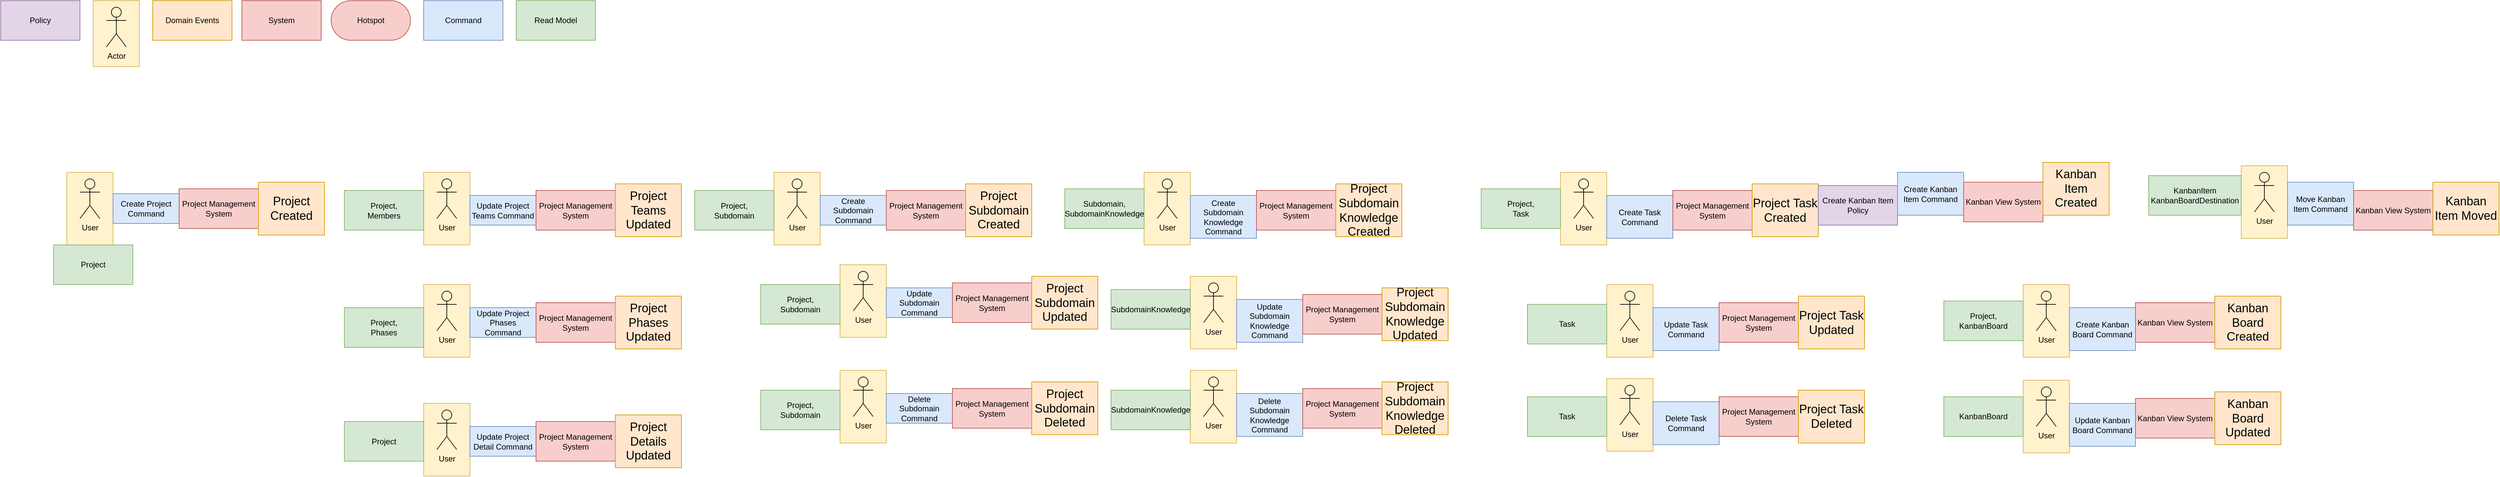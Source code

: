 <mxfile version="20.3.0" type="device" pages="4"><diagram id="awZ7ZbeCZKzkO3eh-O7x" name="EventStorm"><mxGraphModel dx="965" dy="740" grid="1" gridSize="10" guides="1" tooltips="1" connect="1" arrows="1" fold="1" page="1" pageScale="1" pageWidth="850" pageHeight="1100" math="0" shadow="0"><root><mxCell id="0"/><mxCell id="1" parent="0"/><mxCell id="ahJF2zQl3gTKOK14iKDQ-1" value="Policy" style="rounded=0;whiteSpace=wrap;html=1;fillColor=#e1d5e7;strokeColor=#9673a6;" parent="1" vertex="1"><mxGeometry width="120" height="60" as="geometry"/></mxCell><mxCell id="ahJF2zQl3gTKOK14iKDQ-2" value="Domain Events" style="rounded=0;whiteSpace=wrap;html=1;strokeColor=#d79b00;fillColor=#ffe6cc;" parent="1" vertex="1"><mxGeometry x="230" width="120" height="60" as="geometry"/></mxCell><mxCell id="ahJF2zQl3gTKOK14iKDQ-3" value="System" style="rounded=0;whiteSpace=wrap;html=1;strokeColor=#b85450;fillColor=#f8cecc;" parent="1" vertex="1"><mxGeometry x="365" width="120" height="60" as="geometry"/></mxCell><mxCell id="ahJF2zQl3gTKOK14iKDQ-4" value="Hotspot" style="rounded=1;whiteSpace=wrap;html=1;strokeColor=#b85450;arcSize=50;fillColor=#f8cecc;" parent="1" vertex="1"><mxGeometry x="500" width="120" height="60" as="geometry"/></mxCell><mxCell id="ahJF2zQl3gTKOK14iKDQ-5" value="Read Model" style="rounded=0;whiteSpace=wrap;html=1;strokeColor=#82b366;fillColor=#d5e8d4;" parent="1" vertex="1"><mxGeometry x="780" width="120" height="60" as="geometry"/></mxCell><mxCell id="ahJF2zQl3gTKOK14iKDQ-6" value="Command" style="rounded=0;whiteSpace=wrap;html=1;strokeColor=#6c8ebf;fillColor=#dae8fc;" parent="1" vertex="1"><mxGeometry x="640" width="120" height="60" as="geometry"/></mxCell><mxCell id="ahJF2zQl3gTKOK14iKDQ-7" value="" style="group" parent="1" vertex="1" connectable="0"><mxGeometry x="140" width="70" height="100" as="geometry"/></mxCell><mxCell id="ahJF2zQl3gTKOK14iKDQ-8" value="" style="rounded=0;whiteSpace=wrap;html=1;fillColor=#fff2cc;strokeColor=#d6b656;" parent="ahJF2zQl3gTKOK14iKDQ-7" vertex="1"><mxGeometry width="70" height="100" as="geometry"/></mxCell><mxCell id="ahJF2zQl3gTKOK14iKDQ-9" value="Actor" style="shape=umlActor;verticalLabelPosition=bottom;verticalAlign=top;html=1;outlineConnect=0;fillColor=#fff2cc;strokeColor=#000000;" parent="ahJF2zQl3gTKOK14iKDQ-7" vertex="1"><mxGeometry x="20" y="10" width="30" height="60" as="geometry"/></mxCell><mxCell id="pCUORN92elPnOEYEL4jJ-4" value="" style="group" parent="1" vertex="1" connectable="0"><mxGeometry x="100" y="260" width="260" height="140" as="geometry"/></mxCell><mxCell id="pCUORN92elPnOEYEL4jJ-5" value="" style="rounded=0;whiteSpace=wrap;html=1;fillColor=#fff2cc;strokeColor=#d6b656;" parent="pCUORN92elPnOEYEL4jJ-4" vertex="1"><mxGeometry width="70" height="110" as="geometry"/></mxCell><mxCell id="pCUORN92elPnOEYEL4jJ-6" value="User" style="shape=umlActor;verticalLabelPosition=bottom;verticalAlign=top;html=1;outlineConnect=0;fillColor=#fff2cc;strokeColor=#000000;" parent="pCUORN92elPnOEYEL4jJ-4" vertex="1"><mxGeometry x="20" y="10" width="30" height="60" as="geometry"/></mxCell><mxCell id="pCUORN92elPnOEYEL4jJ-7" value="Create Project Command" style="rounded=0;whiteSpace=wrap;html=1;strokeColor=#6c8ebf;fillColor=#dae8fc;" parent="1" vertex="1"><mxGeometry x="170" y="292.5" width="100" height="45" as="geometry"/></mxCell><mxCell id="pCUORN92elPnOEYEL4jJ-8" value="Project Management System" style="rounded=0;whiteSpace=wrap;html=1;strokeColor=#b85450;fillColor=#f8cecc;" parent="1" vertex="1"><mxGeometry x="270" y="285" width="120" height="60" as="geometry"/></mxCell><mxCell id="pCUORN92elPnOEYEL4jJ-9" value="&lt;font style=&quot;font-size: 18px;&quot;&gt;Project Created&lt;/font&gt;" style="rounded=0;whiteSpace=wrap;html=1;strokeColor=#d79b00;fillColor=#ffe6cc;" parent="1" vertex="1"><mxGeometry x="390" y="275" width="100" height="80" as="geometry"/></mxCell><mxCell id="pCUORN92elPnOEYEL4jJ-11" value="" style="group" parent="1" vertex="1" connectable="0"><mxGeometry x="640" y="260" width="70" height="110" as="geometry"/></mxCell><mxCell id="pCUORN92elPnOEYEL4jJ-12" value="" style="rounded=0;whiteSpace=wrap;html=1;fillColor=#fff2cc;strokeColor=#d6b656;" parent="pCUORN92elPnOEYEL4jJ-11" vertex="1"><mxGeometry width="70" height="110" as="geometry"/></mxCell><mxCell id="pCUORN92elPnOEYEL4jJ-13" value="User" style="shape=umlActor;verticalLabelPosition=bottom;verticalAlign=top;html=1;outlineConnect=0;fillColor=#fff2cc;strokeColor=#000000;" parent="pCUORN92elPnOEYEL4jJ-11" vertex="1"><mxGeometry x="20" y="10" width="30" height="60" as="geometry"/></mxCell><mxCell id="pCUORN92elPnOEYEL4jJ-14" value="Update Project Teams Command" style="rounded=0;whiteSpace=wrap;html=1;strokeColor=#6c8ebf;fillColor=#dae8fc;" parent="1" vertex="1"><mxGeometry x="710" y="295" width="100" height="45" as="geometry"/></mxCell><mxCell id="pCUORN92elPnOEYEL4jJ-15" value="Project Management System" style="rounded=0;whiteSpace=wrap;html=1;strokeColor=#b85450;fillColor=#f8cecc;" parent="1" vertex="1"><mxGeometry x="810" y="287.5" width="120" height="60" as="geometry"/></mxCell><mxCell id="pCUORN92elPnOEYEL4jJ-16" value="&lt;font style=&quot;font-size: 18px;&quot;&gt;Project Teams Updated&lt;/font&gt;" style="rounded=0;whiteSpace=wrap;html=1;strokeColor=#d79b00;fillColor=#ffe6cc;" parent="1" vertex="1"><mxGeometry x="930" y="277.5" width="100" height="80" as="geometry"/></mxCell><mxCell id="pCUORN92elPnOEYEL4jJ-31" value="" style="group" parent="1" vertex="1" connectable="0"><mxGeometry x="640" y="430" width="70" height="110" as="geometry"/></mxCell><mxCell id="pCUORN92elPnOEYEL4jJ-32" value="" style="rounded=0;whiteSpace=wrap;html=1;fillColor=#fff2cc;strokeColor=#d6b656;" parent="pCUORN92elPnOEYEL4jJ-31" vertex="1"><mxGeometry width="70" height="110" as="geometry"/></mxCell><mxCell id="pCUORN92elPnOEYEL4jJ-33" value="User" style="shape=umlActor;verticalLabelPosition=bottom;verticalAlign=top;html=1;outlineConnect=0;fillColor=#fff2cc;strokeColor=#000000;" parent="pCUORN92elPnOEYEL4jJ-31" vertex="1"><mxGeometry x="20" y="10" width="30" height="60" as="geometry"/></mxCell><mxCell id="pCUORN92elPnOEYEL4jJ-34" value="Update Project Phases Command" style="rounded=0;whiteSpace=wrap;html=1;strokeColor=#6c8ebf;fillColor=#dae8fc;" parent="1" vertex="1"><mxGeometry x="710" y="465" width="100" height="45" as="geometry"/></mxCell><mxCell id="pCUORN92elPnOEYEL4jJ-35" value="Project Management System" style="rounded=0;whiteSpace=wrap;html=1;strokeColor=#b85450;fillColor=#f8cecc;" parent="1" vertex="1"><mxGeometry x="810" y="457.5" width="120" height="60" as="geometry"/></mxCell><mxCell id="pCUORN92elPnOEYEL4jJ-36" value="&lt;font style=&quot;font-size: 18px;&quot;&gt;Project Phases Updated&lt;/font&gt;" style="rounded=0;whiteSpace=wrap;html=1;strokeColor=#d79b00;fillColor=#ffe6cc;" parent="1" vertex="1"><mxGeometry x="930" y="447.5" width="100" height="80" as="geometry"/></mxCell><mxCell id="pCUORN92elPnOEYEL4jJ-37" value="" style="group" parent="1" vertex="1" connectable="0"><mxGeometry x="640" y="610" width="70" height="110" as="geometry"/></mxCell><mxCell id="pCUORN92elPnOEYEL4jJ-38" value="" style="rounded=0;whiteSpace=wrap;html=1;fillColor=#fff2cc;strokeColor=#d6b656;" parent="pCUORN92elPnOEYEL4jJ-37" vertex="1"><mxGeometry width="70" height="110" as="geometry"/></mxCell><mxCell id="pCUORN92elPnOEYEL4jJ-39" value="User" style="shape=umlActor;verticalLabelPosition=bottom;verticalAlign=top;html=1;outlineConnect=0;fillColor=#fff2cc;strokeColor=#000000;" parent="pCUORN92elPnOEYEL4jJ-37" vertex="1"><mxGeometry x="20" y="10" width="30" height="60" as="geometry"/></mxCell><mxCell id="pCUORN92elPnOEYEL4jJ-40" value="Update Project Detail Command" style="rounded=0;whiteSpace=wrap;html=1;strokeColor=#6c8ebf;fillColor=#dae8fc;" parent="1" vertex="1"><mxGeometry x="710" y="645" width="100" height="45" as="geometry"/></mxCell><mxCell id="pCUORN92elPnOEYEL4jJ-41" value="Project Management System" style="rounded=0;whiteSpace=wrap;html=1;strokeColor=#b85450;fillColor=#f8cecc;" parent="1" vertex="1"><mxGeometry x="810" y="637.5" width="120" height="60" as="geometry"/></mxCell><mxCell id="pCUORN92elPnOEYEL4jJ-42" value="&lt;font style=&quot;font-size: 18px;&quot;&gt;Project Details Updated&lt;/font&gt;" style="rounded=0;whiteSpace=wrap;html=1;strokeColor=#d79b00;fillColor=#ffe6cc;" parent="1" vertex="1"><mxGeometry x="930" y="627.5" width="100" height="80" as="geometry"/></mxCell><mxCell id="pCUORN92elPnOEYEL4jJ-47" value="" style="group" parent="1" vertex="1" connectable="0"><mxGeometry x="1170" y="260" width="70" height="110" as="geometry"/></mxCell><mxCell id="pCUORN92elPnOEYEL4jJ-48" value="" style="rounded=0;whiteSpace=wrap;html=1;fillColor=#fff2cc;strokeColor=#d6b656;" parent="pCUORN92elPnOEYEL4jJ-47" vertex="1"><mxGeometry width="70" height="110" as="geometry"/></mxCell><mxCell id="pCUORN92elPnOEYEL4jJ-49" value="User" style="shape=umlActor;verticalLabelPosition=bottom;verticalAlign=top;html=1;outlineConnect=0;fillColor=#fff2cc;strokeColor=#000000;" parent="pCUORN92elPnOEYEL4jJ-47" vertex="1"><mxGeometry x="20" y="10" width="30" height="60" as="geometry"/></mxCell><mxCell id="pCUORN92elPnOEYEL4jJ-50" value="Create Subdomain Command" style="rounded=0;whiteSpace=wrap;html=1;strokeColor=#6c8ebf;fillColor=#dae8fc;" parent="1" vertex="1"><mxGeometry x="1240" y="295" width="100" height="45" as="geometry"/></mxCell><mxCell id="pCUORN92elPnOEYEL4jJ-51" value="Project Management System" style="rounded=0;whiteSpace=wrap;html=1;strokeColor=#b85450;fillColor=#f8cecc;" parent="1" vertex="1"><mxGeometry x="1340" y="287.5" width="120" height="60" as="geometry"/></mxCell><mxCell id="pCUORN92elPnOEYEL4jJ-52" value="&lt;font style=&quot;font-size: 18px;&quot;&gt;Project Subdomain Created&lt;/font&gt;" style="rounded=0;whiteSpace=wrap;html=1;strokeColor=#d79b00;fillColor=#ffe6cc;" parent="1" vertex="1"><mxGeometry x="1460" y="277.5" width="100" height="80" as="geometry"/></mxCell><mxCell id="pCUORN92elPnOEYEL4jJ-53" value="" style="group" parent="1" vertex="1" connectable="0"><mxGeometry x="1270" y="400" width="70" height="110" as="geometry"/></mxCell><mxCell id="pCUORN92elPnOEYEL4jJ-54" value="" style="rounded=0;whiteSpace=wrap;html=1;fillColor=#fff2cc;strokeColor=#d6b656;" parent="pCUORN92elPnOEYEL4jJ-53" vertex="1"><mxGeometry width="70" height="110" as="geometry"/></mxCell><mxCell id="pCUORN92elPnOEYEL4jJ-55" value="User" style="shape=umlActor;verticalLabelPosition=bottom;verticalAlign=top;html=1;outlineConnect=0;fillColor=#fff2cc;strokeColor=#000000;" parent="pCUORN92elPnOEYEL4jJ-53" vertex="1"><mxGeometry x="20" y="10" width="30" height="60" as="geometry"/></mxCell><mxCell id="pCUORN92elPnOEYEL4jJ-56" value="Update Subdomain Command" style="rounded=0;whiteSpace=wrap;html=1;strokeColor=#6c8ebf;fillColor=#dae8fc;" parent="1" vertex="1"><mxGeometry x="1340" y="435" width="100" height="45" as="geometry"/></mxCell><mxCell id="pCUORN92elPnOEYEL4jJ-57" value="Project Management System" style="rounded=0;whiteSpace=wrap;html=1;strokeColor=#b85450;fillColor=#f8cecc;" parent="1" vertex="1"><mxGeometry x="1440" y="427.5" width="120" height="60" as="geometry"/></mxCell><mxCell id="pCUORN92elPnOEYEL4jJ-58" value="&lt;font style=&quot;font-size: 18px;&quot;&gt;Project Subdomain Updated&lt;/font&gt;" style="rounded=0;whiteSpace=wrap;html=1;strokeColor=#d79b00;fillColor=#ffe6cc;" parent="1" vertex="1"><mxGeometry x="1560" y="417.5" width="100" height="80" as="geometry"/></mxCell><mxCell id="pCUORN92elPnOEYEL4jJ-59" value="" style="group" parent="1" vertex="1" connectable="0"><mxGeometry x="1730" y="260" width="70" height="110" as="geometry"/></mxCell><mxCell id="pCUORN92elPnOEYEL4jJ-60" value="" style="rounded=0;whiteSpace=wrap;html=1;fillColor=#fff2cc;strokeColor=#d6b656;" parent="pCUORN92elPnOEYEL4jJ-59" vertex="1"><mxGeometry width="70" height="110" as="geometry"/></mxCell><mxCell id="pCUORN92elPnOEYEL4jJ-61" value="User" style="shape=umlActor;verticalLabelPosition=bottom;verticalAlign=top;html=1;outlineConnect=0;fillColor=#fff2cc;strokeColor=#000000;" parent="pCUORN92elPnOEYEL4jJ-59" vertex="1"><mxGeometry x="20" y="10" width="30" height="60" as="geometry"/></mxCell><mxCell id="pCUORN92elPnOEYEL4jJ-62" value="Create Subdomain Knowledge Command" style="rounded=0;whiteSpace=wrap;html=1;strokeColor=#6c8ebf;fillColor=#dae8fc;" parent="1" vertex="1"><mxGeometry x="1800" y="295" width="100" height="65" as="geometry"/></mxCell><mxCell id="pCUORN92elPnOEYEL4jJ-63" value="Project Management System" style="rounded=0;whiteSpace=wrap;html=1;strokeColor=#b85450;fillColor=#f8cecc;" parent="1" vertex="1"><mxGeometry x="1900" y="287.5" width="120" height="60" as="geometry"/></mxCell><mxCell id="pCUORN92elPnOEYEL4jJ-64" value="&lt;font style=&quot;font-size: 18px;&quot;&gt;Project Subdomain Knowledge Created&lt;/font&gt;" style="rounded=0;whiteSpace=wrap;html=1;strokeColor=#d79b00;fillColor=#ffe6cc;" parent="1" vertex="1"><mxGeometry x="2020" y="277.5" width="100" height="80" as="geometry"/></mxCell><mxCell id="pCUORN92elPnOEYEL4jJ-65" value="" style="group" parent="1" vertex="1" connectable="0"><mxGeometry x="1800" y="417.5" width="70" height="110" as="geometry"/></mxCell><mxCell id="pCUORN92elPnOEYEL4jJ-66" value="" style="rounded=0;whiteSpace=wrap;html=1;fillColor=#fff2cc;strokeColor=#d6b656;" parent="pCUORN92elPnOEYEL4jJ-65" vertex="1"><mxGeometry width="70" height="110" as="geometry"/></mxCell><mxCell id="pCUORN92elPnOEYEL4jJ-67" value="User" style="shape=umlActor;verticalLabelPosition=bottom;verticalAlign=top;html=1;outlineConnect=0;fillColor=#fff2cc;strokeColor=#000000;" parent="pCUORN92elPnOEYEL4jJ-65" vertex="1"><mxGeometry x="20" y="10" width="30" height="60" as="geometry"/></mxCell><mxCell id="pCUORN92elPnOEYEL4jJ-68" value="Update Subdomain Knowledge Command" style="rounded=0;whiteSpace=wrap;html=1;strokeColor=#6c8ebf;fillColor=#dae8fc;" parent="1" vertex="1"><mxGeometry x="1870" y="452.5" width="100" height="65" as="geometry"/></mxCell><mxCell id="pCUORN92elPnOEYEL4jJ-69" value="Project Management System" style="rounded=0;whiteSpace=wrap;html=1;strokeColor=#b85450;fillColor=#f8cecc;" parent="1" vertex="1"><mxGeometry x="1970" y="445" width="120" height="60" as="geometry"/></mxCell><mxCell id="pCUORN92elPnOEYEL4jJ-70" value="&lt;font style=&quot;font-size: 18px;&quot;&gt;Project Subdomain Knowledge Updated&lt;/font&gt;" style="rounded=0;whiteSpace=wrap;html=1;strokeColor=#d79b00;fillColor=#ffe6cc;" parent="1" vertex="1"><mxGeometry x="2090" y="435" width="100" height="80" as="geometry"/></mxCell><mxCell id="pCUORN92elPnOEYEL4jJ-79" value="" style="group" parent="1" vertex="1" connectable="0"><mxGeometry x="1270" y="560" width="70" height="110" as="geometry"/></mxCell><mxCell id="pCUORN92elPnOEYEL4jJ-80" value="" style="rounded=0;whiteSpace=wrap;html=1;fillColor=#fff2cc;strokeColor=#d6b656;" parent="pCUORN92elPnOEYEL4jJ-79" vertex="1"><mxGeometry width="70" height="110" as="geometry"/></mxCell><mxCell id="pCUORN92elPnOEYEL4jJ-81" value="User" style="shape=umlActor;verticalLabelPosition=bottom;verticalAlign=top;html=1;outlineConnect=0;fillColor=#fff2cc;strokeColor=#000000;" parent="pCUORN92elPnOEYEL4jJ-79" vertex="1"><mxGeometry x="20" y="10" width="30" height="60" as="geometry"/></mxCell><mxCell id="pCUORN92elPnOEYEL4jJ-82" value="Delete Subdomain Command" style="rounded=0;whiteSpace=wrap;html=1;strokeColor=#6c8ebf;fillColor=#dae8fc;" parent="1" vertex="1"><mxGeometry x="1340" y="595" width="100" height="45" as="geometry"/></mxCell><mxCell id="pCUORN92elPnOEYEL4jJ-83" value="Project Management System" style="rounded=0;whiteSpace=wrap;html=1;strokeColor=#b85450;fillColor=#f8cecc;" parent="1" vertex="1"><mxGeometry x="1440" y="587.5" width="120" height="60" as="geometry"/></mxCell><mxCell id="pCUORN92elPnOEYEL4jJ-84" value="&lt;font style=&quot;font-size: 18px;&quot;&gt;Project Subdomain Deleted&lt;/font&gt;" style="rounded=0;whiteSpace=wrap;html=1;strokeColor=#d79b00;fillColor=#ffe6cc;" parent="1" vertex="1"><mxGeometry x="1560" y="577.5" width="100" height="80" as="geometry"/></mxCell><mxCell id="pCUORN92elPnOEYEL4jJ-85" value="" style="group" parent="1" vertex="1" connectable="0"><mxGeometry x="1800" y="560" width="70" height="110" as="geometry"/></mxCell><mxCell id="pCUORN92elPnOEYEL4jJ-86" value="" style="rounded=0;whiteSpace=wrap;html=1;fillColor=#fff2cc;strokeColor=#d6b656;" parent="pCUORN92elPnOEYEL4jJ-85" vertex="1"><mxGeometry width="70" height="110" as="geometry"/></mxCell><mxCell id="pCUORN92elPnOEYEL4jJ-87" value="User" style="shape=umlActor;verticalLabelPosition=bottom;verticalAlign=top;html=1;outlineConnect=0;fillColor=#fff2cc;strokeColor=#000000;" parent="pCUORN92elPnOEYEL4jJ-85" vertex="1"><mxGeometry x="20" y="10" width="30" height="60" as="geometry"/></mxCell><mxCell id="pCUORN92elPnOEYEL4jJ-88" value="Delete Subdomain Knowledge Command" style="rounded=0;whiteSpace=wrap;html=1;strokeColor=#6c8ebf;fillColor=#dae8fc;" parent="1" vertex="1"><mxGeometry x="1870" y="595" width="100" height="65" as="geometry"/></mxCell><mxCell id="pCUORN92elPnOEYEL4jJ-89" value="Project Management System" style="rounded=0;whiteSpace=wrap;html=1;strokeColor=#b85450;fillColor=#f8cecc;" parent="1" vertex="1"><mxGeometry x="1970" y="587.5" width="120" height="60" as="geometry"/></mxCell><mxCell id="pCUORN92elPnOEYEL4jJ-90" value="&lt;font style=&quot;font-size: 18px;&quot;&gt;Project Subdomain Knowledge Deleted&lt;/font&gt;" style="rounded=0;whiteSpace=wrap;html=1;strokeColor=#d79b00;fillColor=#ffe6cc;" parent="1" vertex="1"><mxGeometry x="2090" y="577.5" width="100" height="80" as="geometry"/></mxCell><mxCell id="pCUORN92elPnOEYEL4jJ-91" value="" style="group" parent="1" vertex="1" connectable="0"><mxGeometry x="2360" y="260" width="70" height="110" as="geometry"/></mxCell><mxCell id="pCUORN92elPnOEYEL4jJ-92" value="" style="rounded=0;whiteSpace=wrap;html=1;fillColor=#fff2cc;strokeColor=#d6b656;" parent="pCUORN92elPnOEYEL4jJ-91" vertex="1"><mxGeometry width="70" height="110" as="geometry"/></mxCell><mxCell id="pCUORN92elPnOEYEL4jJ-93" value="User" style="shape=umlActor;verticalLabelPosition=bottom;verticalAlign=top;html=1;outlineConnect=0;fillColor=#fff2cc;strokeColor=#000000;" parent="pCUORN92elPnOEYEL4jJ-91" vertex="1"><mxGeometry x="20" y="10" width="30" height="60" as="geometry"/></mxCell><mxCell id="pCUORN92elPnOEYEL4jJ-94" value="Create Task Command" style="rounded=0;whiteSpace=wrap;html=1;strokeColor=#6c8ebf;fillColor=#dae8fc;" parent="1" vertex="1"><mxGeometry x="2430" y="295" width="100" height="65" as="geometry"/></mxCell><mxCell id="pCUORN92elPnOEYEL4jJ-95" value="Project Management System" style="rounded=0;whiteSpace=wrap;html=1;strokeColor=#b85450;fillColor=#f8cecc;" parent="1" vertex="1"><mxGeometry x="2530" y="287.5" width="120" height="60" as="geometry"/></mxCell><mxCell id="pCUORN92elPnOEYEL4jJ-96" value="&lt;font style=&quot;font-size: 18px;&quot;&gt;Project Task Created&lt;/font&gt;" style="rounded=0;whiteSpace=wrap;html=1;strokeColor=#d79b00;fillColor=#ffe6cc;" parent="1" vertex="1"><mxGeometry x="2650" y="277.5" width="100" height="80" as="geometry"/></mxCell><mxCell id="pCUORN92elPnOEYEL4jJ-97" value="" style="group" parent="1" vertex="1" connectable="0"><mxGeometry x="2430" y="430" width="70" height="110" as="geometry"/></mxCell><mxCell id="pCUORN92elPnOEYEL4jJ-98" value="" style="rounded=0;whiteSpace=wrap;html=1;fillColor=#fff2cc;strokeColor=#d6b656;" parent="pCUORN92elPnOEYEL4jJ-97" vertex="1"><mxGeometry width="70" height="110" as="geometry"/></mxCell><mxCell id="pCUORN92elPnOEYEL4jJ-99" value="User" style="shape=umlActor;verticalLabelPosition=bottom;verticalAlign=top;html=1;outlineConnect=0;fillColor=#fff2cc;strokeColor=#000000;" parent="pCUORN92elPnOEYEL4jJ-97" vertex="1"><mxGeometry x="20" y="10" width="30" height="60" as="geometry"/></mxCell><mxCell id="pCUORN92elPnOEYEL4jJ-100" value="Update Task Command" style="rounded=0;whiteSpace=wrap;html=1;strokeColor=#6c8ebf;fillColor=#dae8fc;" parent="1" vertex="1"><mxGeometry x="2500" y="465" width="100" height="65" as="geometry"/></mxCell><mxCell id="pCUORN92elPnOEYEL4jJ-101" value="Project Management System" style="rounded=0;whiteSpace=wrap;html=1;strokeColor=#b85450;fillColor=#f8cecc;" parent="1" vertex="1"><mxGeometry x="2600" y="457.5" width="120" height="60" as="geometry"/></mxCell><mxCell id="pCUORN92elPnOEYEL4jJ-102" value="&lt;font style=&quot;font-size: 18px;&quot;&gt;Project Task Updated&lt;/font&gt;" style="rounded=0;whiteSpace=wrap;html=1;strokeColor=#d79b00;fillColor=#ffe6cc;" parent="1" vertex="1"><mxGeometry x="2720" y="447.5" width="100" height="80" as="geometry"/></mxCell><mxCell id="pCUORN92elPnOEYEL4jJ-103" value="" style="group" parent="1" vertex="1" connectable="0"><mxGeometry x="2430" y="572.5" width="70" height="110" as="geometry"/></mxCell><mxCell id="pCUORN92elPnOEYEL4jJ-104" value="" style="rounded=0;whiteSpace=wrap;html=1;fillColor=#fff2cc;strokeColor=#d6b656;" parent="pCUORN92elPnOEYEL4jJ-103" vertex="1"><mxGeometry width="70" height="110" as="geometry"/></mxCell><mxCell id="pCUORN92elPnOEYEL4jJ-105" value="User" style="shape=umlActor;verticalLabelPosition=bottom;verticalAlign=top;html=1;outlineConnect=0;fillColor=#fff2cc;strokeColor=#000000;" parent="pCUORN92elPnOEYEL4jJ-103" vertex="1"><mxGeometry x="20" y="10" width="30" height="60" as="geometry"/></mxCell><mxCell id="pCUORN92elPnOEYEL4jJ-106" value="Delete Task Command" style="rounded=0;whiteSpace=wrap;html=1;strokeColor=#6c8ebf;fillColor=#dae8fc;" parent="1" vertex="1"><mxGeometry x="2500" y="607.5" width="100" height="65" as="geometry"/></mxCell><mxCell id="pCUORN92elPnOEYEL4jJ-107" value="Project Management System" style="rounded=0;whiteSpace=wrap;html=1;strokeColor=#b85450;fillColor=#f8cecc;" parent="1" vertex="1"><mxGeometry x="2600" y="600" width="120" height="60" as="geometry"/></mxCell><mxCell id="pCUORN92elPnOEYEL4jJ-108" value="&lt;font style=&quot;font-size: 18px;&quot;&gt;Project Task Deleted&lt;/font&gt;" style="rounded=0;whiteSpace=wrap;html=1;strokeColor=#d79b00;fillColor=#ffe6cc;" parent="1" vertex="1"><mxGeometry x="2720" y="590" width="100" height="80" as="geometry"/></mxCell><mxCell id="0VkQOoyMAZcVrhoyBUKc-1" value="Project" style="rounded=0;whiteSpace=wrap;html=1;strokeColor=#82b366;fillColor=#d5e8d4;" parent="1" vertex="1"><mxGeometry x="80" y="370" width="120" height="60" as="geometry"/></mxCell><mxCell id="0VkQOoyMAZcVrhoyBUKc-2" value="Project,&lt;br&gt;Members" style="rounded=0;whiteSpace=wrap;html=1;strokeColor=#82b366;fillColor=#d5e8d4;" parent="1" vertex="1"><mxGeometry x="520" y="287.5" width="120" height="60" as="geometry"/></mxCell><mxCell id="0VkQOoyMAZcVrhoyBUKc-3" value="Project,&lt;br&gt;Phases" style="rounded=0;whiteSpace=wrap;html=1;strokeColor=#82b366;fillColor=#d5e8d4;" parent="1" vertex="1"><mxGeometry x="520" y="465" width="120" height="60" as="geometry"/></mxCell><mxCell id="0VkQOoyMAZcVrhoyBUKc-4" value="Project" style="rounded=0;whiteSpace=wrap;html=1;strokeColor=#82b366;fillColor=#d5e8d4;" parent="1" vertex="1"><mxGeometry x="520" y="637.5" width="120" height="60" as="geometry"/></mxCell><mxCell id="0VkQOoyMAZcVrhoyBUKc-5" value="Project,&lt;br&gt;Subdomain" style="rounded=0;whiteSpace=wrap;html=1;strokeColor=#82b366;fillColor=#d5e8d4;" parent="1" vertex="1"><mxGeometry x="1050" y="287.5" width="120" height="60" as="geometry"/></mxCell><mxCell id="0VkQOoyMAZcVrhoyBUKc-6" value="Project,&lt;br&gt;Subdomain" style="rounded=0;whiteSpace=wrap;html=1;strokeColor=#82b366;fillColor=#d5e8d4;" parent="1" vertex="1"><mxGeometry x="1150" y="430" width="120" height="60" as="geometry"/></mxCell><mxCell id="0VkQOoyMAZcVrhoyBUKc-7" value="Project,&lt;br&gt;Subdomain" style="rounded=0;whiteSpace=wrap;html=1;strokeColor=#82b366;fillColor=#d5e8d4;" parent="1" vertex="1"><mxGeometry x="1150" y="590" width="120" height="60" as="geometry"/></mxCell><mxCell id="0VkQOoyMAZcVrhoyBUKc-8" value="Subdomain,&lt;br&gt;SubdomainKnowledge" style="rounded=0;whiteSpace=wrap;html=1;strokeColor=#82b366;fillColor=#d5e8d4;" parent="1" vertex="1"><mxGeometry x="1610" y="285" width="120" height="60" as="geometry"/></mxCell><mxCell id="0VkQOoyMAZcVrhoyBUKc-9" value="SubdomainKnowledge" style="rounded=0;whiteSpace=wrap;html=1;strokeColor=#82b366;fillColor=#d5e8d4;" parent="1" vertex="1"><mxGeometry x="1680" y="437.5" width="120" height="60" as="geometry"/></mxCell><mxCell id="0VkQOoyMAZcVrhoyBUKc-10" value="SubdomainKnowledge" style="rounded=0;whiteSpace=wrap;html=1;strokeColor=#82b366;fillColor=#d5e8d4;" parent="1" vertex="1"><mxGeometry x="1680" y="590" width="120" height="60" as="geometry"/></mxCell><mxCell id="0VkQOoyMAZcVrhoyBUKc-11" value="Project,&lt;br&gt;Task" style="rounded=0;whiteSpace=wrap;html=1;strokeColor=#82b366;fillColor=#d5e8d4;" parent="1" vertex="1"><mxGeometry x="2240" y="285" width="120" height="60" as="geometry"/></mxCell><mxCell id="0VkQOoyMAZcVrhoyBUKc-12" value="Task" style="rounded=0;whiteSpace=wrap;html=1;strokeColor=#82b366;fillColor=#d5e8d4;" parent="1" vertex="1"><mxGeometry x="2310" y="460" width="120" height="60" as="geometry"/></mxCell><mxCell id="0VkQOoyMAZcVrhoyBUKc-13" value="Task" style="rounded=0;whiteSpace=wrap;html=1;strokeColor=#82b366;fillColor=#d5e8d4;" parent="1" vertex="1"><mxGeometry x="2310" y="600" width="120" height="60" as="geometry"/></mxCell><mxCell id="0VkQOoyMAZcVrhoyBUKc-17" value="Create Kanban Item Policy" style="rounded=0;whiteSpace=wrap;html=1;fillColor=#e1d5e7;strokeColor=#9673a6;" parent="1" vertex="1"><mxGeometry x="2750" y="280" width="120" height="60" as="geometry"/></mxCell><mxCell id="0VkQOoyMAZcVrhoyBUKc-18" value="Create Kanban Item Command" style="rounded=0;whiteSpace=wrap;html=1;strokeColor=#6c8ebf;fillColor=#dae8fc;" parent="1" vertex="1"><mxGeometry x="2870" y="260" width="100" height="65" as="geometry"/></mxCell><mxCell id="0VkQOoyMAZcVrhoyBUKc-19" value="Kanban View System" style="rounded=0;whiteSpace=wrap;html=1;strokeColor=#b85450;fillColor=#f8cecc;" parent="1" vertex="1"><mxGeometry x="2970" y="275" width="120" height="60" as="geometry"/></mxCell><mxCell id="NwgwtWT-OWmTFDzvQsUA-1" value="&lt;font style=&quot;font-size: 18px;&quot;&gt;Kanban Item Created&lt;/font&gt;" style="rounded=0;whiteSpace=wrap;html=1;strokeColor=#d79b00;fillColor=#ffe6cc;" parent="1" vertex="1"><mxGeometry x="3090" y="245" width="100" height="80" as="geometry"/></mxCell><mxCell id="NwgwtWT-OWmTFDzvQsUA-2" value="" style="group" parent="1" vertex="1" connectable="0"><mxGeometry x="3390" y="250" width="70" height="110" as="geometry"/></mxCell><mxCell id="NwgwtWT-OWmTFDzvQsUA-3" value="" style="rounded=0;whiteSpace=wrap;html=1;fillColor=#fff2cc;strokeColor=#d6b656;" parent="NwgwtWT-OWmTFDzvQsUA-2" vertex="1"><mxGeometry width="70" height="110" as="geometry"/></mxCell><mxCell id="NwgwtWT-OWmTFDzvQsUA-4" value="User" style="shape=umlActor;verticalLabelPosition=bottom;verticalAlign=top;html=1;outlineConnect=0;fillColor=#fff2cc;strokeColor=#000000;" parent="NwgwtWT-OWmTFDzvQsUA-2" vertex="1"><mxGeometry x="20" y="10" width="30" height="60" as="geometry"/></mxCell><mxCell id="NwgwtWT-OWmTFDzvQsUA-5" value="Move Kanban Item Command" style="rounded=0;whiteSpace=wrap;html=1;strokeColor=#6c8ebf;fillColor=#dae8fc;" parent="1" vertex="1"><mxGeometry x="3460" y="275" width="100" height="65" as="geometry"/></mxCell><mxCell id="NwgwtWT-OWmTFDzvQsUA-6" value="KanbanItem&lt;br&gt;KanbanBoardDestination" style="rounded=0;whiteSpace=wrap;html=1;strokeColor=#82b366;fillColor=#d5e8d4;" parent="1" vertex="1"><mxGeometry x="3250" y="265" width="140" height="60" as="geometry"/></mxCell><mxCell id="NwgwtWT-OWmTFDzvQsUA-7" value="Kanban View System" style="rounded=0;whiteSpace=wrap;html=1;strokeColor=#b85450;fillColor=#f8cecc;" parent="1" vertex="1"><mxGeometry x="3560" y="287.5" width="120" height="60" as="geometry"/></mxCell><mxCell id="NwgwtWT-OWmTFDzvQsUA-8" value="&lt;font style=&quot;font-size: 18px;&quot;&gt;Kanban Item Moved&lt;/font&gt;" style="rounded=0;whiteSpace=wrap;html=1;strokeColor=#d79b00;fillColor=#ffe6cc;" parent="1" vertex="1"><mxGeometry x="3680" y="275" width="100" height="80" as="geometry"/></mxCell><mxCell id="NwgwtWT-OWmTFDzvQsUA-9" value="" style="group" parent="1" vertex="1" connectable="0"><mxGeometry x="3060" y="430" width="70" height="110" as="geometry"/></mxCell><mxCell id="NwgwtWT-OWmTFDzvQsUA-10" value="" style="rounded=0;whiteSpace=wrap;html=1;fillColor=#fff2cc;strokeColor=#d6b656;" parent="NwgwtWT-OWmTFDzvQsUA-9" vertex="1"><mxGeometry width="70" height="110" as="geometry"/></mxCell><mxCell id="NwgwtWT-OWmTFDzvQsUA-11" value="User" style="shape=umlActor;verticalLabelPosition=bottom;verticalAlign=top;html=1;outlineConnect=0;fillColor=#fff2cc;strokeColor=#000000;" parent="NwgwtWT-OWmTFDzvQsUA-9" vertex="1"><mxGeometry x="20" y="10" width="30" height="60" as="geometry"/></mxCell><mxCell id="NwgwtWT-OWmTFDzvQsUA-12" value="Create Kanban Board Command" style="rounded=0;whiteSpace=wrap;html=1;strokeColor=#6c8ebf;fillColor=#dae8fc;" parent="1" vertex="1"><mxGeometry x="3130" y="465" width="100" height="65" as="geometry"/></mxCell><mxCell id="NwgwtWT-OWmTFDzvQsUA-13" value="Kanban View System" style="rounded=0;whiteSpace=wrap;html=1;strokeColor=#b85450;fillColor=#f8cecc;" parent="1" vertex="1"><mxGeometry x="3230" y="457.5" width="120" height="60" as="geometry"/></mxCell><mxCell id="NwgwtWT-OWmTFDzvQsUA-14" value="&lt;font style=&quot;font-size: 18px;&quot;&gt;Kanban Board Created&lt;/font&gt;" style="rounded=0;whiteSpace=wrap;html=1;strokeColor=#d79b00;fillColor=#ffe6cc;" parent="1" vertex="1"><mxGeometry x="3350" y="447.5" width="100" height="80" as="geometry"/></mxCell><mxCell id="NwgwtWT-OWmTFDzvQsUA-15" value="Project,&lt;br&gt;KanbanBoard" style="rounded=0;whiteSpace=wrap;html=1;strokeColor=#82b366;fillColor=#d5e8d4;" parent="1" vertex="1"><mxGeometry x="2940" y="455" width="120" height="60" as="geometry"/></mxCell><mxCell id="NwgwtWT-OWmTFDzvQsUA-16" value="" style="group" parent="1" vertex="1" connectable="0"><mxGeometry x="3060" y="575" width="70" height="110" as="geometry"/></mxCell><mxCell id="NwgwtWT-OWmTFDzvQsUA-17" value="" style="rounded=0;whiteSpace=wrap;html=1;fillColor=#fff2cc;strokeColor=#d6b656;" parent="NwgwtWT-OWmTFDzvQsUA-16" vertex="1"><mxGeometry width="70" height="110" as="geometry"/></mxCell><mxCell id="NwgwtWT-OWmTFDzvQsUA-18" value="User" style="shape=umlActor;verticalLabelPosition=bottom;verticalAlign=top;html=1;outlineConnect=0;fillColor=#fff2cc;strokeColor=#000000;" parent="NwgwtWT-OWmTFDzvQsUA-16" vertex="1"><mxGeometry x="20" y="10" width="30" height="60" as="geometry"/></mxCell><mxCell id="NwgwtWT-OWmTFDzvQsUA-19" value="Update Kanban Board Command" style="rounded=0;whiteSpace=wrap;html=1;strokeColor=#6c8ebf;fillColor=#dae8fc;" parent="1" vertex="1"><mxGeometry x="3130" y="610" width="100" height="65" as="geometry"/></mxCell><mxCell id="NwgwtWT-OWmTFDzvQsUA-20" value="Kanban View System" style="rounded=0;whiteSpace=wrap;html=1;strokeColor=#b85450;fillColor=#f8cecc;" parent="1" vertex="1"><mxGeometry x="3230" y="602.5" width="120" height="60" as="geometry"/></mxCell><mxCell id="NwgwtWT-OWmTFDzvQsUA-21" value="&lt;font style=&quot;font-size: 18px;&quot;&gt;Kanban Board Updated&lt;/font&gt;" style="rounded=0;whiteSpace=wrap;html=1;strokeColor=#d79b00;fillColor=#ffe6cc;" parent="1" vertex="1"><mxGeometry x="3350" y="592.5" width="100" height="80" as="geometry"/></mxCell><mxCell id="NwgwtWT-OWmTFDzvQsUA-22" value="KanbanBoard" style="rounded=0;whiteSpace=wrap;html=1;strokeColor=#82b366;fillColor=#d5e8d4;" parent="1" vertex="1"><mxGeometry x="2940" y="600" width="120" height="60" as="geometry"/></mxCell></root></mxGraphModel></diagram><diagram id="6YM2Z33Iq8ze1PbibrxU" name="Domain"><mxGraphModel dx="965" dy="740" grid="1" gridSize="10" guides="1" tooltips="1" connect="1" arrows="1" fold="1" page="1" pageScale="1" pageWidth="850" pageHeight="1100" math="0" shadow="0"><root><mxCell id="0"/><mxCell id="1" parent="0"/><mxCell id="vrsDseWwcyTnJ54TmzUx-1" value="Project Management Subdomain" style="shape=umlFrame;whiteSpace=wrap;html=1;width=120;height=30;" parent="1" vertex="1"><mxGeometry x="180" y="30" width="140" height="290" as="geometry"/></mxCell><mxCell id="vrsDseWwcyTnJ54TmzUx-2" style="edgeStyle=none;rounded=0;orthogonalLoop=1;jettySize=auto;html=1;endArrow=none;endFill=0;" parent="1" source="vrsDseWwcyTnJ54TmzUx-3" target="vrsDseWwcyTnJ54TmzUx-11" edge="1"><mxGeometry relative="1" as="geometry"/></mxCell><mxCell id="vrsDseWwcyTnJ54TmzUx-3" value="Project Management&lt;br&gt;Subdomain" style="ellipse;whiteSpace=wrap;html=1;aspect=fixed;" parent="1" vertex="1"><mxGeometry x="210" y="190" width="80" height="80" as="geometry"/></mxCell><mxCell id="vrsDseWwcyTnJ54TmzUx-4" value="Collaboration Subdomain" style="shape=umlFrame;whiteSpace=wrap;html=1;width=90;height=30;fillColor=none;" parent="1" vertex="1"><mxGeometry x="340" y="140" width="210" height="180" as="geometry"/></mxCell><mxCell id="vrsDseWwcyTnJ54TmzUx-5" style="edgeStyle=none;rounded=0;orthogonalLoop=1;jettySize=auto;html=1;endArrow=none;endFill=0;" parent="1" source="vrsDseWwcyTnJ54TmzUx-8" target="vrsDseWwcyTnJ54TmzUx-9" edge="1"><mxGeometry relative="1" as="geometry"/></mxCell><mxCell id="vrsDseWwcyTnJ54TmzUx-6" style="edgeStyle=orthogonalEdgeStyle;rounded=0;orthogonalLoop=1;jettySize=auto;html=1;endArrow=none;endFill=0;" parent="1" source="vrsDseWwcyTnJ54TmzUx-8" target="vrsDseWwcyTnJ54TmzUx-3" edge="1"><mxGeometry relative="1" as="geometry"/></mxCell><mxCell id="vrsDseWwcyTnJ54TmzUx-7" style="edgeStyle=orthogonalEdgeStyle;rounded=0;orthogonalLoop=1;jettySize=auto;html=1;endArrow=none;endFill=0;" parent="1" source="vrsDseWwcyTnJ54TmzUx-8" target="vrsDseWwcyTnJ54TmzUx-11" edge="1"><mxGeometry relative="1" as="geometry"><Array as="points"><mxPoint x="390" y="430"/></Array></mxGeometry></mxCell><mxCell id="vrsDseWwcyTnJ54TmzUx-8" value="Issue Subdomain" style="ellipse;whiteSpace=wrap;html=1;aspect=fixed;" parent="1" vertex="1"><mxGeometry x="350" y="190" width="80" height="80" as="geometry"/></mxCell><mxCell id="vrsDseWwcyTnJ54TmzUx-9" value="Notification Subdomain" style="ellipse;whiteSpace=wrap;html=1;aspect=fixed;" parent="1" vertex="1"><mxGeometry x="460" y="190" width="80" height="80" as="geometry"/></mxCell><mxCell id="vrsDseWwcyTnJ54TmzUx-10" value="Integration Subdomain" style="shape=umlFrame;whiteSpace=wrap;html=1;width=70;height=40;" parent="1" vertex="1"><mxGeometry x="150" y="360" width="170" height="250" as="geometry"/></mxCell><mxCell id="vrsDseWwcyTnJ54TmzUx-11" value="Project's Integration&lt;br&gt;Subdomain" style="ellipse;whiteSpace=wrap;html=1;aspect=fixed;" parent="1" vertex="1"><mxGeometry x="210" y="400" width="80" height="80" as="geometry"/></mxCell><mxCell id="vrsDseWwcyTnJ54TmzUx-12" value="User Subdomain" style="shape=umlFrame;whiteSpace=wrap;html=1;width=80;height=30;" parent="1" vertex="1"><mxGeometry x="410" y="360" width="140" height="270" as="geometry"/></mxCell><mxCell id="vrsDseWwcyTnJ54TmzUx-13" style="edgeStyle=orthogonalEdgeStyle;rounded=0;orthogonalLoop=1;jettySize=auto;html=1;endArrow=none;endFill=0;" parent="1" source="vrsDseWwcyTnJ54TmzUx-14" target="vrsDseWwcyTnJ54TmzUx-15" edge="1"><mxGeometry relative="1" as="geometry"/></mxCell><mxCell id="vrsDseWwcyTnJ54TmzUx-14" value="Authentication &amp;amp; Authorization&lt;br&gt;Subdomain" style="ellipse;whiteSpace=wrap;html=1;aspect=fixed;" parent="1" vertex="1"><mxGeometry x="430" y="400" width="100" height="100" as="geometry"/></mxCell><mxCell id="vrsDseWwcyTnJ54TmzUx-15" value="User Management&lt;br&gt;Subdomain" style="ellipse;whiteSpace=wrap;html=1;aspect=fixed;" parent="1" vertex="1"><mxGeometry x="440" y="530" width="80" height="80" as="geometry"/></mxCell><mxCell id="vrsDseWwcyTnJ54TmzUx-16" value="Attachment Subdomain" style="ellipse;whiteSpace=wrap;html=1;aspect=fixed;" parent="1" vertex="1"><mxGeometry x="360" y="40" width="80" height="80" as="geometry"/></mxCell><mxCell id="vrsDseWwcyTnJ54TmzUx-17" value="Diagrams&amp;nbsp;&lt;br&gt;Subdomain" style="ellipse;whiteSpace=wrap;html=1;aspect=fixed;" parent="1" vertex="1"><mxGeometry x="460" y="40" width="80" height="80" as="geometry"/></mxCell><mxCell id="vrsDseWwcyTnJ54TmzUx-18" style="edgeStyle=orthogonalEdgeStyle;rounded=0;orthogonalLoop=1;jettySize=auto;html=1;endArrow=none;endFill=0;" parent="1" source="vrsDseWwcyTnJ54TmzUx-19" target="vrsDseWwcyTnJ54TmzUx-3" edge="1"><mxGeometry relative="1" as="geometry"/></mxCell><mxCell id="vrsDseWwcyTnJ54TmzUx-19" value="Kanban View&lt;br&gt;Subdomain" style="ellipse;whiteSpace=wrap;html=1;aspect=fixed;" parent="1" vertex="1"><mxGeometry x="210" y="70" width="80" height="80" as="geometry"/></mxCell><mxCell id="vrsDseWwcyTnJ54TmzUx-20" value="Version Tracking Subdomain" style="ellipse;whiteSpace=wrap;html=1;aspect=fixed;" parent="1" vertex="1"><mxGeometry x="210" y="510" width="80" height="80" as="geometry"/></mxCell><mxCell id="vrsDseWwcyTnJ54TmzUx-21" style="edgeStyle=none;rounded=0;orthogonalLoop=1;jettySize=auto;html=1;endArrow=none;endFill=0;" parent="1" source="vrsDseWwcyTnJ54TmzUx-11" target="vrsDseWwcyTnJ54TmzUx-20" edge="1"><mxGeometry relative="1" as="geometry"><mxPoint x="260" y="260" as="sourcePoint"/><mxPoint x="260" y="410" as="targetPoint"/></mxGeometry></mxCell><mxCell id="vrsDseWwcyTnJ54TmzUx-22" style="edgeStyle=orthogonalEdgeStyle;rounded=0;orthogonalLoop=1;jettySize=auto;html=1;endArrow=none;endFill=0;" parent="1" source="vrsDseWwcyTnJ54TmzUx-15" target="vrsDseWwcyTnJ54TmzUx-11" edge="1"><mxGeometry relative="1" as="geometry"><Array as="points"><mxPoint x="390" y="570"/><mxPoint x="390" y="450"/></Array><mxPoint x="400" y="280" as="sourcePoint"/><mxPoint x="300" y="470" as="targetPoint"/></mxGeometry></mxCell><mxCell id="qJ14SgQ65C-5rkyRZYGb-1" value="Supporting Subdomain" style="shape=umlFrame;whiteSpace=wrap;html=1;width=80;height=30;" parent="1" vertex="1"><mxGeometry x="340" width="210" height="130" as="geometry"/></mxCell></root></mxGraphModel></diagram><diagram id="HbYc_P8R6uAGtO1s8jWn" name="Aggregate Roots"><mxGraphModel dx="1135" dy="871" grid="1" gridSize="10" guides="1" tooltips="1" connect="1" arrows="1" fold="1" page="1" pageScale="1" pageWidth="850" pageHeight="1100" math="0" shadow="0"><root><mxCell id="0"/><mxCell id="1" parent="0"/><mxCell id="nsek5tFi_R_n21X0uXX--15" value="Project Management" style="shape=umlFrame;whiteSpace=wrap;html=1;width=90;height=30;" parent="1" vertex="1"><mxGeometry y="200" width="850" height="460" as="geometry"/></mxCell><mxCell id="QBz-dUzGUbc6IymBV119-17" value="Kanban View" style="shape=umlFrame;whiteSpace=wrap;html=1;width=90;height=30;" parent="1" vertex="1"><mxGeometry x="270" y="690" width="340" height="270" as="geometry"/></mxCell><mxCell id="QBz-dUzGUbc6IymBV119-18" value="KanbanBoard" style="rounded=0;whiteSpace=wrap;html=1;fillColor=#f8cecc;strokeColor=#b85450;" parent="1" vertex="1"><mxGeometry x="390" y="710" width="120" height="60" as="geometry"/></mxCell><mxCell id="QBz-dUzGUbc6IymBV119-19" value="" style="group" parent="1" vertex="1" connectable="0"><mxGeometry x="310" y="790" width="130" height="70" as="geometry"/></mxCell><mxCell id="QBz-dUzGUbc6IymBV119-20" value="Members" style="rounded=0;whiteSpace=wrap;html=1;fillColor=#dae8fc;strokeColor=#6c8ebf;" parent="QBz-dUzGUbc6IymBV119-19" vertex="1"><mxGeometry width="120" height="60" as="geometry"/></mxCell><mxCell id="QBz-dUzGUbc6IymBV119-21" value="KanbanItems" style="rounded=0;whiteSpace=wrap;html=1;fillColor=#dae8fc;strokeColor=#6c8ebf;" parent="QBz-dUzGUbc6IymBV119-19" vertex="1"><mxGeometry x="10" y="10" width="120" height="60" as="geometry"/></mxCell><mxCell id="QBz-dUzGUbc6IymBV119-25" value="TaskId" style="rounded=0;whiteSpace=wrap;html=1;fillColor=#d5e8d4;strokeColor=#82b366;" parent="1" vertex="1"><mxGeometry x="310" y="880" width="120" height="60" as="geometry"/></mxCell><mxCell id="QBz-dUzGUbc6IymBV119-47" value="ProjectId" style="rounded=0;whiteSpace=wrap;html=1;fillColor=#d5e8d4;strokeColor=#82b366;" parent="1" vertex="1"><mxGeometry x="460" y="800" width="120" height="60" as="geometry"/></mxCell><mxCell id="QBz-dUzGUbc6IymBV119-50" value="" style="group" parent="1" vertex="1" connectable="0"><mxGeometry x="160" y="230" width="560" height="160" as="geometry"/></mxCell><mxCell id="NJhAq3Pse9npJgMZA20t-1" value="Project" style="rounded=0;whiteSpace=wrap;html=1;fillColor=#f8cecc;strokeColor=#b85450;" parent="QBz-dUzGUbc6IymBV119-50" vertex="1"><mxGeometry x="230" width="120" height="60" as="geometry"/></mxCell><mxCell id="rIwiALUbJHjmAeydvimf-2" value="" style="group" parent="QBz-dUzGUbc6IymBV119-50" vertex="1" connectable="0"><mxGeometry y="90" width="130" height="70" as="geometry"/></mxCell><mxCell id="HaejIms3JiD7g26B5ta6-1" value="Members" style="rounded=0;whiteSpace=wrap;html=1;fillColor=#d5e8d4;strokeColor=#82b366;" parent="rIwiALUbJHjmAeydvimf-2" vertex="1"><mxGeometry width="120" height="60" as="geometry"/></mxCell><mxCell id="rIwiALUbJHjmAeydvimf-1" value="UserId" style="rounded=0;whiteSpace=wrap;html=1;fillColor=#d5e8d4;strokeColor=#82b366;" parent="rIwiALUbJHjmAeydvimf-2" vertex="1"><mxGeometry x="10" y="10" width="120" height="60" as="geometry"/></mxCell><mxCell id="rIwiALUbJHjmAeydvimf-3" value="" style="group" parent="QBz-dUzGUbc6IymBV119-50" vertex="1" connectable="0"><mxGeometry x="140" y="90" width="130" height="70" as="geometry"/></mxCell><mxCell id="rIwiALUbJHjmAeydvimf-4" value="Members" style="rounded=0;whiteSpace=wrap;html=1;fillColor=#dae8fc;strokeColor=#6c8ebf;" parent="rIwiALUbJHjmAeydvimf-3" vertex="1"><mxGeometry width="120" height="60" as="geometry"/></mxCell><mxCell id="rIwiALUbJHjmAeydvimf-5" value="Phases" style="rounded=0;whiteSpace=wrap;html=1;fillColor=#dae8fc;strokeColor=#6c8ebf;" parent="rIwiALUbJHjmAeydvimf-3" vertex="1"><mxGeometry x="10" y="10" width="120" height="60" as="geometry"/></mxCell><mxCell id="QBz-dUzGUbc6IymBV119-41" value="" style="group" parent="QBz-dUzGUbc6IymBV119-50" vertex="1" connectable="0"><mxGeometry x="290" y="90" width="130" height="70" as="geometry"/></mxCell><mxCell id="QBz-dUzGUbc6IymBV119-42" value="SubdomainId" style="rounded=0;whiteSpace=wrap;html=1;fillColor=#d5e8d4;strokeColor=#82b366;" parent="QBz-dUzGUbc6IymBV119-41" vertex="1"><mxGeometry width="120" height="60" as="geometry"/></mxCell><mxCell id="QBz-dUzGUbc6IymBV119-43" value="SubdomainId" style="rounded=0;whiteSpace=wrap;html=1;fillColor=#d5e8d4;strokeColor=#82b366;" parent="QBz-dUzGUbc6IymBV119-41" vertex="1"><mxGeometry x="10" y="10" width="120" height="60" as="geometry"/></mxCell><mxCell id="QBz-dUzGUbc6IymBV119-44" value="" style="group" parent="QBz-dUzGUbc6IymBV119-50" vertex="1" connectable="0"><mxGeometry x="430" y="90" width="130" height="70" as="geometry"/></mxCell><mxCell id="QBz-dUzGUbc6IymBV119-45" value="SubdomainId" style="rounded=0;whiteSpace=wrap;html=1;fillColor=#d5e8d4;strokeColor=#82b366;" parent="QBz-dUzGUbc6IymBV119-44" vertex="1"><mxGeometry width="120" height="60" as="geometry"/></mxCell><mxCell id="QBz-dUzGUbc6IymBV119-46" value="AssignmentId" style="rounded=0;whiteSpace=wrap;html=1;fillColor=#d5e8d4;strokeColor=#82b366;" parent="QBz-dUzGUbc6IymBV119-44" vertex="1"><mxGeometry x="10" y="10" width="120" height="60" as="geometry"/></mxCell><mxCell id="QBz-dUzGUbc6IymBV119-51" value="" style="group" parent="1" vertex="1" connectable="0"><mxGeometry x="560" y="485" width="270" height="160" as="geometry"/></mxCell><mxCell id="8WCIZjjaN53XkyhGkNpw-4" value="" style="group" parent="QBz-dUzGUbc6IymBV119-51" vertex="1" connectable="0"><mxGeometry x="140" y="90" width="130" height="70" as="geometry"/></mxCell><mxCell id="8WCIZjjaN53XkyhGkNpw-5" value="Members" style="rounded=0;whiteSpace=wrap;html=1;fillColor=#dae8fc;strokeColor=#6c8ebf;" parent="8WCIZjjaN53XkyhGkNpw-4" vertex="1"><mxGeometry width="120" height="60" as="geometry"/></mxCell><mxCell id="8WCIZjjaN53XkyhGkNpw-6" value="SubdomainKnowledge" style="rounded=0;whiteSpace=wrap;html=1;fillColor=#dae8fc;strokeColor=#6c8ebf;" parent="8WCIZjjaN53XkyhGkNpw-4" vertex="1"><mxGeometry x="10" y="10" width="120" height="60" as="geometry"/></mxCell><mxCell id="QBz-dUzGUbc6IymBV119-33" value="Subdomain" style="rounded=0;whiteSpace=wrap;html=1;fillColor=#f8cecc;strokeColor=#b85450;" parent="QBz-dUzGUbc6IymBV119-51" vertex="1"><mxGeometry x="70" width="120" height="60" as="geometry"/></mxCell><mxCell id="QBz-dUzGUbc6IymBV119-34" value="ProjectId" style="rounded=0;whiteSpace=wrap;html=1;fillColor=#d5e8d4;strokeColor=#82b366;" parent="QBz-dUzGUbc6IymBV119-51" vertex="1"><mxGeometry y="90" width="120" height="60" as="geometry"/></mxCell><mxCell id="QBz-dUzGUbc6IymBV119-37" value="ProjectId" style="rounded=0;whiteSpace=wrap;html=1;fillColor=#d5e8d4;strokeColor=#82b366;" parent="1" vertex="1"><mxGeometry x="165" y="565" width="120" height="60" as="geometry"/></mxCell><mxCell id="QBz-dUzGUbc6IymBV119-40" value="" style="group" parent="1" vertex="1" connectable="0"><mxGeometry x="295" y="565" width="130" height="70" as="geometry"/></mxCell><mxCell id="QBz-dUzGUbc6IymBV119-38" value="SubdomainId" style="rounded=0;whiteSpace=wrap;html=1;fillColor=#d5e8d4;strokeColor=#82b366;" parent="QBz-dUzGUbc6IymBV119-40" vertex="1"><mxGeometry width="120" height="60" as="geometry"/></mxCell><mxCell id="QBz-dUzGUbc6IymBV119-39" value="SubdomainId" style="rounded=0;whiteSpace=wrap;html=1;fillColor=#d5e8d4;strokeColor=#82b366;" parent="QBz-dUzGUbc6IymBV119-40" vertex="1"><mxGeometry x="10" y="10" width="120" height="60" as="geometry"/></mxCell><mxCell id="QBz-dUzGUbc6IymBV119-26" value="Assignment" style="rounded=0;whiteSpace=wrap;html=1;fillColor=#f8cecc;strokeColor=#b85450;" parent="1" vertex="1"><mxGeometry x="225" y="485" width="120" height="60" as="geometry"/></mxCell><mxCell id="QBz-dUzGUbc6IymBV119-63" value="" style="group" parent="1" vertex="1" connectable="0"><mxGeometry x="20" y="565" width="130" height="70" as="geometry"/></mxCell><mxCell id="QBz-dUzGUbc6IymBV119-61" value="MemberId" style="rounded=0;whiteSpace=wrap;html=1;fillColor=#d5e8d4;strokeColor=#82b366;" parent="QBz-dUzGUbc6IymBV119-63" vertex="1"><mxGeometry width="120" height="60" as="geometry"/></mxCell><mxCell id="QBz-dUzGUbc6IymBV119-62" value="UserId" style="rounded=0;whiteSpace=wrap;html=1;fillColor=#d5e8d4;strokeColor=#82b366;" parent="QBz-dUzGUbc6IymBV119-63" vertex="1"><mxGeometry x="10" y="10" width="120" height="60" as="geometry"/></mxCell></root></mxGraphModel></diagram><diagram id="-rMns220pQ9SjeMZAruH" name="Deployment"><mxGraphModel dx="-735" dy="740" grid="1" gridSize="10" guides="1" tooltips="1" connect="1" arrows="1" fold="1" page="1" pageScale="1" pageWidth="850" pageHeight="1100" math="0" shadow="0"><root><mxCell id="0"/><mxCell id="1" parent="0"/><mxCell id="6cuhNW1a729mWjQzFcvT-1" value="&amp;lt;&amp;lt;device&amp;gt;&amp;gt;&lt;br&gt;Web Server" style="verticalAlign=top;align=left;spacingTop=8;spacingLeft=2;spacingRight=12;shape=cube;size=10;direction=south;fontStyle=4;html=1;hachureGap=4;" parent="1" vertex="1"><mxGeometry x="1740" y="80" width="610" height="470" as="geometry"/></mxCell><mxCell id="6cuhNW1a729mWjQzFcvT-2" value="&amp;lt;&amp;lt;artifact&amp;gt;&amp;gt;&lt;br&gt;Docker" style="verticalAlign=top;align=left;spacingTop=8;spacingLeft=2;spacingRight=12;shape=cube;size=10;direction=south;fontStyle=4;html=1;hachureGap=4;" parent="1" vertex="1"><mxGeometry x="1770" y="140" width="540" height="260" as="geometry"/></mxCell><mxCell id="6cuhNW1a729mWjQzFcvT-3" value="«microservice»&lt;br&gt;&lt;b&gt;Project Management &lt;br&gt;Context&lt;/b&gt;" style="html=1;hachureGap=4;" parent="1" vertex="1"><mxGeometry x="1810" y="200" width="130" height="50" as="geometry"/></mxCell><mxCell id="6cuhNW1a729mWjQzFcvT-4" value="«microservice»&lt;br&gt;&lt;div style=&quot;text-align: center;&quot;&gt;&lt;span style=&quot;text-align: start; background-color: initial;&quot;&gt;&lt;b&gt;Integration &lt;br&gt;Context&lt;/b&gt;&lt;/span&gt;&lt;span style=&quot;color: rgba(0, 0, 0, 0); font-family: monospace; font-size: 0px; text-align: start; background-color: initial;&quot;&gt;%3CmxGraphModel%3E%3Croot%3E%3CmxCell%20id%3D%220%22%2F%3E%3CmxCell%20id%3D%221%22%20parent%3D%220%22%2F%3E%3CmxCell%20id%3D%222%22%20value%3D%22%C2%ABmicroservice%C2%BB%26lt%3Bbr%26gt%3B%26lt%3Bb%26gt%3BProject%20%26lt%3Bbr%26gt%3BManagement%26lt%3B%2Fb%26gt%3B%22%20style%3D%22html%3D1%3BhachureGap%3D4%3B%22%20vertex%3D%221%22%20parent%3D%221%22%3E%3CmxGeometry%20x%3D%221960%22%20y%3D%22980%22%20width%3D%22110%22%20height%3D%2250%22%20as%3D%22geometry%22%2F%3E%3C%2FmxCell%3E%3C%2Froot%3E%3C%2FmxGraphModel%&lt;/span&gt;&lt;/div&gt;" style="html=1;hachureGap=4;" parent="1" vertex="1"><mxGeometry x="1970" y="300" width="110" height="50" as="geometry"/></mxCell><mxCell id="6cuhNW1a729mWjQzFcvT-5" value="«microservice»&lt;br&gt;&lt;div style=&quot;text-align: center;&quot;&gt;&lt;span style=&quot;text-align: start; background-color: initial;&quot;&gt;&lt;b&gt;Collaboration&lt;br&gt;Context&lt;/b&gt;&lt;/span&gt;&lt;span style=&quot;color: rgba(0, 0, 0, 0); font-family: monospace; font-size: 0px; text-align: start; background-color: initial;&quot;&gt;%3CmxGraphModel%3E%3Croot%3E%3CmxCell%20id%3D%220%22%2F%3E%3CmxCell%20id%3D%221%22%20parent%3D%220%22%2F%3E%3CmxCell%20id%3D%222%22%20value%3D%22%C2%ABmicroservice%C2%BB%26lt%3Bbr%26gt%3B%26lt%3Bb%26gt%3BProject%20%26lt%3Bbr%26gt%3BManagement%26lt%3B%2Fb%26gt%3B%22%20style%3D%22html%3D1%3BhachureGap%3D4%3B%22%20vertex%3D%221%22%20parent%3D%221%22%3E%3CmxGeometry%20x%3D%221960%22%20y%3D%22980%22%20width%3D%22110%22%20height%3D%2250%22%20as%3D%22geometry%22%2F%3E%3C%2FmxCell%3E%3C%2Froot%3E%3C%2FmxGraphModel%&lt;/span&gt;&lt;/div&gt;" style="html=1;hachureGap=4;" parent="1" vertex="1"><mxGeometry x="1970" y="200" width="110" height="50" as="geometry"/></mxCell><mxCell id="6cuhNW1a729mWjQzFcvT-6" value="«microservice»&lt;br&gt;&lt;div style=&quot;text-align: center;&quot;&gt;&lt;span style=&quot;text-align: start; background-color: initial;&quot;&gt;&lt;b&gt;User&lt;br&gt;Context&lt;/b&gt;&lt;/span&gt;&lt;span style=&quot;color: rgba(0, 0, 0, 0); font-family: monospace; font-size: 0px; text-align: start; background-color: initial;&quot;&gt;%3CmxGraphModel%3E%3Croot%3E%3CmxCell%20id%3D%220%22%2F%3E%3CmxCell%20id%3D%221%22%20parent%3D%220%22%2F%3E%3CmxCell%20id%3D%222%22%20value%3D%22%C2%ABmicroservice%C2%BB%26lt%3Bbr%26gt%3B%26lt%3Bb%26gt%3BProject%20%26lt%3Bbr%26gt%3BManagement%26lt%3B%2Fb%26gt%3B%22%20style%3D%22html%3D1%3BhachureGap%3D4%3B%22%20vertex%3D%221%22%20parent%3D%221%22%3E%3CmxGeometry%20x%3D%221960%22%20y%3D%22980%22%20width%3D%22110%22%20height%3D%2250%22%20as%3D%22geometry%22%2F%3E%3C%2FmxCell%3E%3C%2Froot%3E%3C%2FmxGraphModel%&lt;/span&gt;&lt;/div&gt;" style="html=1;hachureGap=4;" parent="1" vertex="1"><mxGeometry x="1820" y="300" width="110" height="50" as="geometry"/></mxCell><mxCell id="6cuhNW1a729mWjQzFcvT-7" value="«microservice»&lt;br&gt;&lt;div style=&quot;text-align: center;&quot;&gt;&lt;span style=&quot;text-align: start; background-color: initial;&quot;&gt;&lt;b&gt;Front End&lt;/b&gt;&lt;/span&gt;&lt;/div&gt;&lt;div style=&quot;text-align: center;&quot;&gt;&lt;span style=&quot;text-align: start; background-color: initial;&quot;&gt;&lt;b&gt;SSR&lt;/b&gt;&lt;/span&gt;&lt;span style=&quot;color: rgba(0, 0, 0, 0); font-family: monospace; font-size: 0px; text-align: start; background-color: initial;&quot;&gt;%3CmxGraphModel%3E%3Croot%3E%3CmxCell%20id%3D%220%22%2F%3E%3CmxCell%20id%3D%221%22%20parent%3D%220%22%2F%3E%3CmxCell%20id%3D%222%22%20value%3D%22%C2%ABmicroservice%C2%BB%26lt%3Bbr%26gt%3B%26lt%3Bb%26gt%3BProject%20%26lt%3Bbr%26gt%3BManagement%26lt%3B%2Fb%26gt%3B%22%20style%3D%22html%3D1%3BhachureGap%3D4%3B%22%20vertex%3D%221%22%20parent%3D%221%22%3E%3CmxGeometry%20x%3D%221960%22%20y%3D%22980%22%20width%3D%22110%22%20height%3D%2250%22%20as%3D%22geometry%22%2F%3E%3C%2FmxCell%3E%3C%2Froot%3E%3&lt;/span&gt;&lt;/div&gt;" style="html=1;hachureGap=4;" parent="1" vertex="1"><mxGeometry x="2160" y="245" width="110" height="50" as="geometry"/></mxCell><mxCell id="6cuhNW1a729mWjQzFcvT-8" value="&amp;lt;&amp;lt;device&amp;gt;&amp;gt;&lt;br&gt;Client Device" style="verticalAlign=top;align=left;spacingTop=8;spacingLeft=2;spacingRight=12;shape=cube;size=10;direction=south;fontStyle=4;html=1;hachureGap=4;" parent="1" vertex="1"><mxGeometry x="2450" y="169.5" width="190" height="167.5" as="geometry"/></mxCell><mxCell id="6cuhNW1a729mWjQzFcvT-9" style="edgeStyle=none;rounded=0;orthogonalLoop=1;jettySize=auto;html=1;endArrow=none;endFill=0;startSize=14;endSize=14;sourcePerimeterSpacing=8;targetPerimeterSpacing=8;" parent="1" source="6cuhNW1a729mWjQzFcvT-10" target="6cuhNW1a729mWjQzFcvT-2" edge="1"><mxGeometry relative="1" as="geometry"/></mxCell><mxCell id="6cuhNW1a729mWjQzFcvT-10" value="«artifact»&lt;br&gt;&lt;b&gt;DBMS&lt;br&gt;&lt;/b&gt;SQL Server" style="html=1;hachureGap=4;" parent="1" vertex="1"><mxGeometry x="1975" y="450" width="130" height="50" as="geometry"/></mxCell><mxCell id="6cuhNW1a729mWjQzFcvT-11" style="edgeStyle=none;rounded=0;orthogonalLoop=1;jettySize=auto;html=1;endArrow=none;endFill=0;startSize=14;endSize=14;sourcePerimeterSpacing=8;targetPerimeterSpacing=8;" parent="1" source="6cuhNW1a729mWjQzFcvT-12" target="6cuhNW1a729mWjQzFcvT-2" edge="1"><mxGeometry relative="1" as="geometry"/></mxCell><mxCell id="6cuhNW1a729mWjQzFcvT-12" value="«artifact»&lt;br&gt;&lt;div style=&quot;text-align: center;&quot;&gt;&lt;span style=&quot;background-color: initial; text-align: start;&quot;&gt;&lt;b&gt;Browser&lt;/b&gt;&lt;/span&gt;&lt;span style=&quot;background-color: initial; color: rgba(0, 0, 0, 0); font-family: monospace; font-size: 0px; text-align: start;&quot;&gt;%3CmxGraphModel%3E%3Croot%3E%3CmxCell%20id%3D%220%22%2F%3E%3CmxCell%20id%3D%221%22%20parent%3D%220%22%2F%3E%3CmxCell%20id%3D%222%22%20value%3D%22%C2%ABmicroservice%C2%BB%26lt%3Bbr%26gt%3B%26lt%3Bb%26gt%3BProject%20%26lt%3Bbr%26gt%3BManagement%26lt%3B%2Fb%26gt%3B%22%20style%3D%22html%3D1%3BhachureGap%3D4%3B%22%20vertex%3D%221%22%20parent%3D%221%22%3E%3CmxGeometry%20x%3D%221960%22%20y%3D%22980%22%20width%3D%22110%22%20height%3D%2250%22%20as%3D%22geometry%22%2F%3E%3C%2FmxCell%3E%3C%2Froot%3E%&lt;/span&gt;&lt;/div&gt;" style="html=1;hachureGap=4;" parent="1" vertex="1"><mxGeometry x="2490" y="247" width="110" height="50" as="geometry"/></mxCell><mxCell id="6cuhNW1a729mWjQzFcvT-13" style="edgeStyle=orthogonalEdgeStyle;rounded=0;orthogonalLoop=1;jettySize=auto;html=1;endArrow=none;endFill=0;" parent="1" source="6cuhNW1a729mWjQzFcvT-14" target="6cuhNW1a729mWjQzFcvT-15" edge="1"><mxGeometry relative="1" as="geometry"><Array as="points"><mxPoint x="1980" y="725"/><mxPoint x="1980" y="795"/></Array></mxGeometry></mxCell><mxCell id="6cuhNW1a729mWjQzFcvT-14" value="&lt;b&gt;Project Management &lt;br&gt;Microservices&lt;br&gt;&lt;/b&gt;" style="html=1;hachureGap=4;" parent="1" vertex="1"><mxGeometry x="1831" y="700" width="130" height="50" as="geometry"/></mxCell><mxCell id="6cuhNW1a729mWjQzFcvT-15" value="&lt;b style=&quot;background-color: initial; text-align: start;&quot;&gt;Integration&lt;/b&gt;&lt;br&gt;&lt;div style=&quot;text-align: center;&quot;&gt;&lt;span style=&quot;text-align: start; background-color: initial;&quot;&gt;&lt;b&gt;Microservice&lt;/b&gt;&lt;/span&gt;&lt;span style=&quot;color: rgba(0, 0, 0, 0); font-family: monospace; font-size: 0px; text-align: start; background-color: initial;&quot;&gt;%3CmxGraphModel%3E%3Croot%3E%3CmxCell%20id%3D%220%22%2F%3E%3CmxCell%20id%3D%221%22%20parent%3D%220%22%2F%3E%3CmxCell%20id%3D%222%22%20value%3D%22%C2%ABmicroservice%C2%BB%26lt%3Bbr%26gt%3B%26lt%3Bb%26gt%3BProject%20%26lt%3Bbr%26gt%3BManagement%26lt%3B%2Fb%26gt%3B%22%20style%3D%22html%3D1%3BhachureGap%3D4%3B%22%20vertex%3D%221%22%20parent%3D%221%22%3E%3CmxGeometry%20x%3D%221960%22%20y%3D%22980%22%20width%3D%22110%22%20height%3D%2250%22%20as%3D%22geometry%22%2F%3E%3C%2FmxCell%3E%3C%2Froot%3E%3C%2FmxGraphModel%&lt;/span&gt;&lt;/div&gt;" style="html=1;hachureGap=4;" parent="1" vertex="1"><mxGeometry x="1996.5" y="770" width="130" height="50" as="geometry"/></mxCell><mxCell id="6cuhNW1a729mWjQzFcvT-16" value="&lt;b style=&quot;background-color: initial; text-align: start;&quot;&gt;Collaboration&lt;/b&gt;&lt;br&gt;&lt;div style=&quot;text-align: center;&quot;&gt;&lt;span style=&quot;text-align: start; background-color: initial;&quot;&gt;&lt;b&gt;Microservice&lt;/b&gt;&lt;/span&gt;&lt;span style=&quot;color: rgba(0, 0, 0, 0); font-family: monospace; font-size: 0px; text-align: start; background-color: initial;&quot;&gt;%3CmxGraphModel%3E%3Croot%3E%3CmxCell%20id%3D%220%22%2F%3E%3CmxCell%20id%3D%221%22%20parent%3D%220%22%2F%3E%3CmxCell%20id%3D%222%22%20value%3D%22%C2%ABmicroservice%C2%BB%26lt%3Bbr%26gt%3B%26lt%3Bb%26gt%3BProject%20%26lt%3Bbr%26gt%3BManagement%26lt%3B%2Fb%26gt%3B%22%20style%3D%22html%3D1%3BhachureGap%3D4%3B%22%20vertex%3D%221%22%20parent%3D%221%22%3E%3CmxGeometry%20x%3D%221960%22%20y%3D%22980%22%20width%3D%22110%22%20height%3D%2250%22%20as%3D%22geometry%22%2F%3E%3C%2FmxCell%3E%3C%2Froot%3E%3C%2FmxGraphModel%&lt;/span&gt;&lt;/div&gt;" style="html=1;hachureGap=4;" parent="1" vertex="1"><mxGeometry x="1996.5" y="700" width="129" height="50" as="geometry"/></mxCell><mxCell id="6cuhNW1a729mWjQzFcvT-17" style="edgeStyle=orthogonalEdgeStyle;rounded=0;orthogonalLoop=1;jettySize=auto;html=1;endArrow=none;endFill=0;" parent="1" source="6cuhNW1a729mWjQzFcvT-18" target="6cuhNW1a729mWjQzFcvT-16" edge="1"><mxGeometry relative="1" as="geometry"><Array as="points"><mxPoint x="1980" y="795"/><mxPoint x="1980" y="725"/></Array></mxGeometry></mxCell><mxCell id="6cuhNW1a729mWjQzFcvT-18" value="&lt;div style=&quot;text-align: start;&quot;&gt;&lt;span style=&quot;background-color: initial;&quot;&gt;&lt;b&gt;User &amp;amp; Auth&lt;/b&gt;&lt;/span&gt;&lt;/div&gt;&lt;div style=&quot;text-align: center;&quot;&gt;&lt;span style=&quot;text-align: start; background-color: initial;&quot;&gt;&lt;b&gt;Microservice&lt;/b&gt;&lt;/span&gt;&lt;span style=&quot;color: rgba(0, 0, 0, 0); font-family: monospace; font-size: 0px; text-align: start; background-color: initial;&quot;&gt;%3CmxGraphModel%3E%3Croot%3E%3CmxCell%20id%3D%220%22%2F%3E%3CmxCell%20id%3D%221%22%20parent%3D%220%22%2F%3E%3CmxCell%20id%3D%222%22%20value%3D%22%C2%ABmicroservice%C2%BB%26lt%3Bbr%26gt%3B%26lt%3Bb%26gt%3BProject%20%26lt%3Bbr%26gt%3BManagement%26lt%3B%2Fb%26gt%3B%22%20style%3D%22html%3D1%3BhachureGap%3D4%3B%22%20vertex%3D%221%22%20parent%3D%221%22%3E%3CmxGeometry%20x%3D%221960%22%20y%3D%22980%22%20width%3D%22110%22%20height%3D%2250%22%20as%3D%22geometry%22%2F%3E%3C%2FmxCell%3E%3C%2Froot%3E%3C%2FmxGraphModel%&lt;/span&gt;&lt;/div&gt;" style="html=1;hachureGap=4;" parent="1" vertex="1"><mxGeometry x="1831" y="770" width="129" height="50" as="geometry"/></mxCell><mxCell id="6cuhNW1a729mWjQzFcvT-19" value="&lt;b style=&quot;background-color: initial; text-align: start;&quot;&gt;Front End&lt;/b&gt;&lt;br&gt;&lt;div style=&quot;text-align: center;&quot;&gt;&lt;span style=&quot;text-align: start; background-color: initial;&quot;&gt;&lt;b&gt;SSR Microservice&lt;/b&gt;&lt;/span&gt;&lt;span style=&quot;color: rgba(0, 0, 0, 0); font-family: monospace; font-size: 0px; text-align: start; background-color: initial;&quot;&gt;%3CmxGraphModel%3E%3Croot%3E%3CmxCell%20id%3D%220%22%2F%3E%3CmxCell%20id%3D%221%22%20parent%3D%220%22%2F%3E%3CmxCell%20id%3D%222%22%20value%3D%22%C2%ABmicroservice%C2%BB%26lt%3Bbr%26gt%3B%26lt%3Bb%26gt%3BProject%20%26lt%3Bbr%26gt%3BManagement%26lt%3B%2Fb%26gt%3B%22%20style%3D%22html%3D1%3BhachureGap%3D4%3B%22%20vertex%3D%221%22%20parent%3D%221%22%3E%3CmxGeometry%20x%3D%221960%22%20y%3D%22980%22%20width%3D%22110%22%20height%3D%2250%22%20as%3D%22geometry%22%2F%3E%3C%2FmxCell%3E%3C%2Froot%3E%3&lt;/span&gt;&lt;/div&gt;" style="html=1;hachureGap=4;" parent="1" vertex="1"><mxGeometry x="2150.5" y="735" width="129" height="50" as="geometry"/></mxCell><mxCell id="6cuhNW1a729mWjQzFcvT-20" style="edgeStyle=orthogonalEdgeStyle;rounded=0;orthogonalLoop=1;jettySize=auto;html=1;endArrow=none;endFill=0;" parent="1" source="6cuhNW1a729mWjQzFcvT-21" edge="1"><mxGeometry relative="1" as="geometry"><mxPoint x="1980.0" y="790" as="targetPoint"/></mxGeometry></mxCell><mxCell id="6cuhNW1a729mWjQzFcvT-21" value="Database" style="shape=cylinder3;whiteSpace=wrap;html=1;boundedLbl=1;backgroundOutline=1;size=15;" parent="1" vertex="1"><mxGeometry x="1950" y="860" width="60" height="80" as="geometry"/></mxCell></root></mxGraphModel></diagram></mxfile>